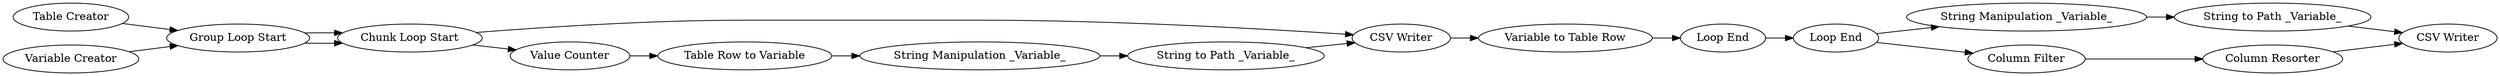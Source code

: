 digraph {
	1 [label="Table Creator"]
	4 [label="Group Loop Start"]
	6 [label="CSV Writer"]
	7 [label="String to Path _Variable_"]
	9 [label="String Manipulation _Variable_"]
	10 [label="Loop End"]
	11 [label="Variable to Table Row"]
	12 [label="Value Counter"]
	13 [label="Table Row to Variable"]
	17 [label="String Manipulation _Variable_"]
	18 [label="CSV Writer"]
	19 [label="String to Path _Variable_"]
	20 [label="Column Filter"]
	21 [label="Column Resorter"]
	22 [label="Chunk Loop Start"]
	23 [label="Loop End"]
	24 [label="Variable Creator"]
	1 -> 4
	4 -> 22
	4 -> 22
	6 -> 11
	7 -> 6
	9 -> 7
	10 -> 17
	10 -> 20
	11 -> 23
	12 -> 13
	13 -> 9
	17 -> 19
	19 -> 18
	20 -> 21
	21 -> 18
	22 -> 6
	22 -> 12
	23 -> 10
	24 -> 4
	rankdir=LR
}
